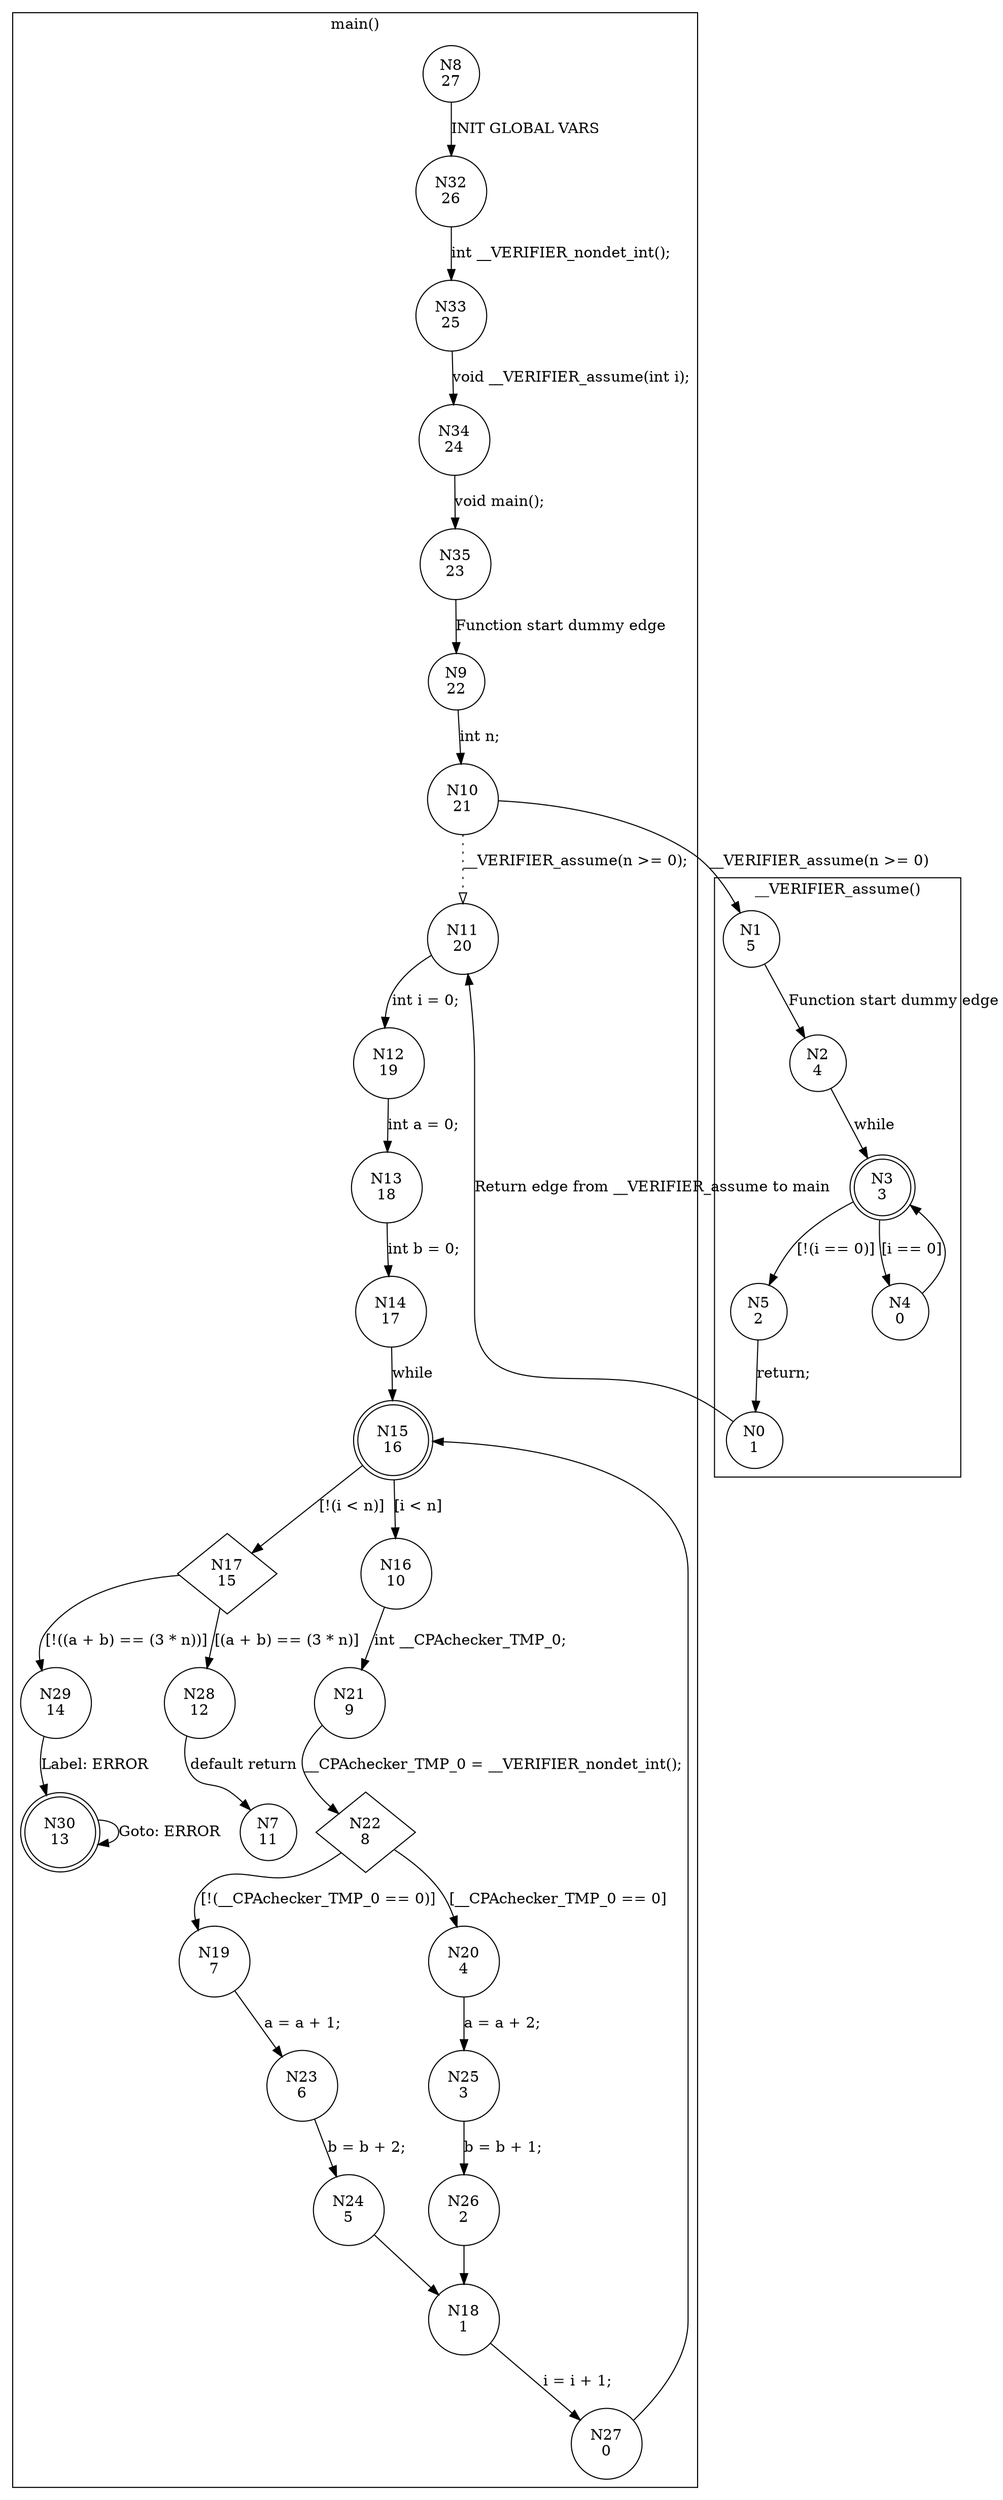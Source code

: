digraph CFA {
8 [shape="circle" label="N8\n27"]
32 [shape="circle" label="N32\n26"]
33 [shape="circle" label="N33\n25"]
34 [shape="circle" label="N34\n24"]
35 [shape="circle" label="N35\n23"]
9 [shape="circle" label="N9\n22"]
10 [shape="circle" label="N10\n21"]
1 [shape="circle" label="N1\n5"]
2 [shape="circle" label="N2\n4"]
3 [shape="doublecircle" label="N3\n3"]
5 [shape="circle" label="N5\n2"]
0 [shape="circle" label="N0\n1"]
11 [shape="circle" label="N11\n20"]
12 [shape="circle" label="N12\n19"]
13 [shape="circle" label="N13\n18"]
14 [shape="circle" label="N14\n17"]
15 [shape="doublecircle" label="N15\n16"]
17 [shape="diamond" label="N17\n15"]
29 [shape="circle" label="N29\n14"]
30 [shape="doublecircle" label="N30\n13"]
28 [shape="circle" label="N28\n12"]
7 [shape="circle" label="N7\n11"]
16 [shape="circle" label="N16\n10"]
21 [shape="circle" label="N21\n9"]
22 [shape="diamond" label="N22\n8"]
19 [shape="circle" label="N19\n7"]
23 [shape="circle" label="N23\n6"]
24 [shape="circle" label="N24\n5"]
18 [shape="circle" label="N18\n1"]
27 [shape="circle" label="N27\n0"]
20 [shape="circle" label="N20\n4"]
25 [shape="circle" label="N25\n3"]
26 [shape="circle" label="N26\n2"]
4 [shape="circle" label="N4\n0"]
node [shape="circle"]
subgraph cluster___VERIFIER_assume {
label="__VERIFIER_assume()"
1 -> 2 [label="Function start dummy edge"]
2 -> 3 [label="while"]
3 -> 4 [label="[i == 0]"]
3 -> 5 [label="[!(i == 0)]"]
5 -> 0 [label="return;"]
4 -> 3 [label=""]}
subgraph cluster_main {
label="main()"
8 -> 32 [label="INIT GLOBAL VARS"]
32 -> 33 [label="int __VERIFIER_nondet_int();"]
33 -> 34 [label="void __VERIFIER_assume(int i);"]
34 -> 35 [label="void main();"]
35 -> 9 [label="Function start dummy edge"]
9 -> 10 [label="int n;"]
10 -> 11 [label="__VERIFIER_assume(n >= 0);" style="dotted" arrowhead="empty"]
11 -> 12 [label="int i = 0;"]
12 -> 13 [label="int a = 0;"]
13 -> 14 [label="int b = 0;"]
14 -> 15 [label="while"]
15 -> 16 [label="[i < n]"]
15 -> 17 [label="[!(i < n)]"]
17 -> 28 [label="[(a + b) == (3 * n)]"]
17 -> 29 [label="[!((a + b) == (3 * n))]"]
29 -> 30 [label="Label: ERROR"]
30 -> 30 [label="Goto: ERROR"]
28 -> 7 [label="default return"]
16 -> 21 [label="int __CPAchecker_TMP_0;"]
21 -> 22 [label="__CPAchecker_TMP_0 = __VERIFIER_nondet_int();"]
22 -> 20 [label="[__CPAchecker_TMP_0 == 0]"]
22 -> 19 [label="[!(__CPAchecker_TMP_0 == 0)]"]
19 -> 23 [label="a = a + 1;"]
23 -> 24 [label="b = b + 2;"]
24 -> 18 [label=""]
18 -> 27 [label="i = i + 1;"]
27 -> 15 [label=""]
20 -> 25 [label="a = a + 2;"]
25 -> 26 [label="b = b + 1;"]
26 -> 18 [label=""]}
10 -> 1 [label="__VERIFIER_assume(n >= 0)"]
0 -> 11 [label="Return edge from __VERIFIER_assume to main"]}
